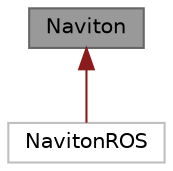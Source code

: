 digraph "Naviton"
{
 // LATEX_PDF_SIZE
  bgcolor="transparent";
  edge [fontname=Helvetica,fontsize=10,labelfontname=Helvetica,labelfontsize=10];
  node [fontname=Helvetica,fontsize=10,shape=box,height=0.2,width=0.4];
  Node1 [id="Node000001",label="Naviton",height=0.2,width=0.4,color="gray40", fillcolor="grey60", style="filled", fontcolor="black",tooltip=" "];
  Node1 -> Node2 [id="edge1_Node000001_Node000002",dir="back",color="firebrick4",style="solid",tooltip=" "];
  Node2 [id="Node000002",label="NavitonROS",height=0.2,width=0.4,color="grey75", fillcolor="white", style="filled",URL="$class_naviton_r_o_s.html",tooltip=" "];
}
